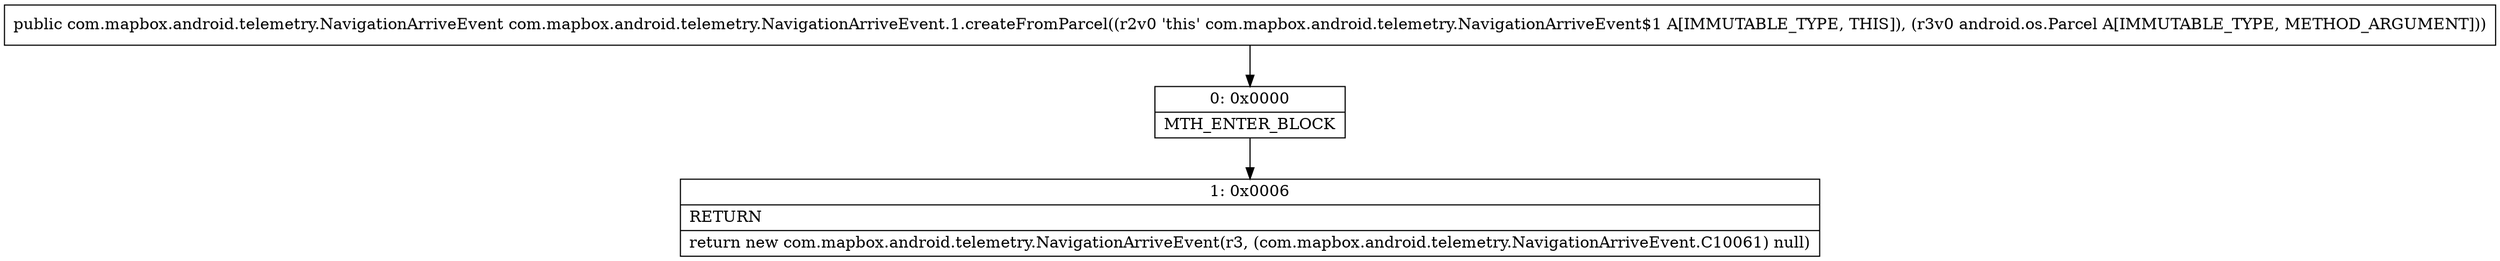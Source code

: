 digraph "CFG forcom.mapbox.android.telemetry.NavigationArriveEvent.1.createFromParcel(Landroid\/os\/Parcel;)Lcom\/mapbox\/android\/telemetry\/NavigationArriveEvent;" {
Node_0 [shape=record,label="{0\:\ 0x0000|MTH_ENTER_BLOCK\l}"];
Node_1 [shape=record,label="{1\:\ 0x0006|RETURN\l|return new com.mapbox.android.telemetry.NavigationArriveEvent(r3, (com.mapbox.android.telemetry.NavigationArriveEvent.C10061) null)\l}"];
MethodNode[shape=record,label="{public com.mapbox.android.telemetry.NavigationArriveEvent com.mapbox.android.telemetry.NavigationArriveEvent.1.createFromParcel((r2v0 'this' com.mapbox.android.telemetry.NavigationArriveEvent$1 A[IMMUTABLE_TYPE, THIS]), (r3v0 android.os.Parcel A[IMMUTABLE_TYPE, METHOD_ARGUMENT])) }"];
MethodNode -> Node_0;
Node_0 -> Node_1;
}

